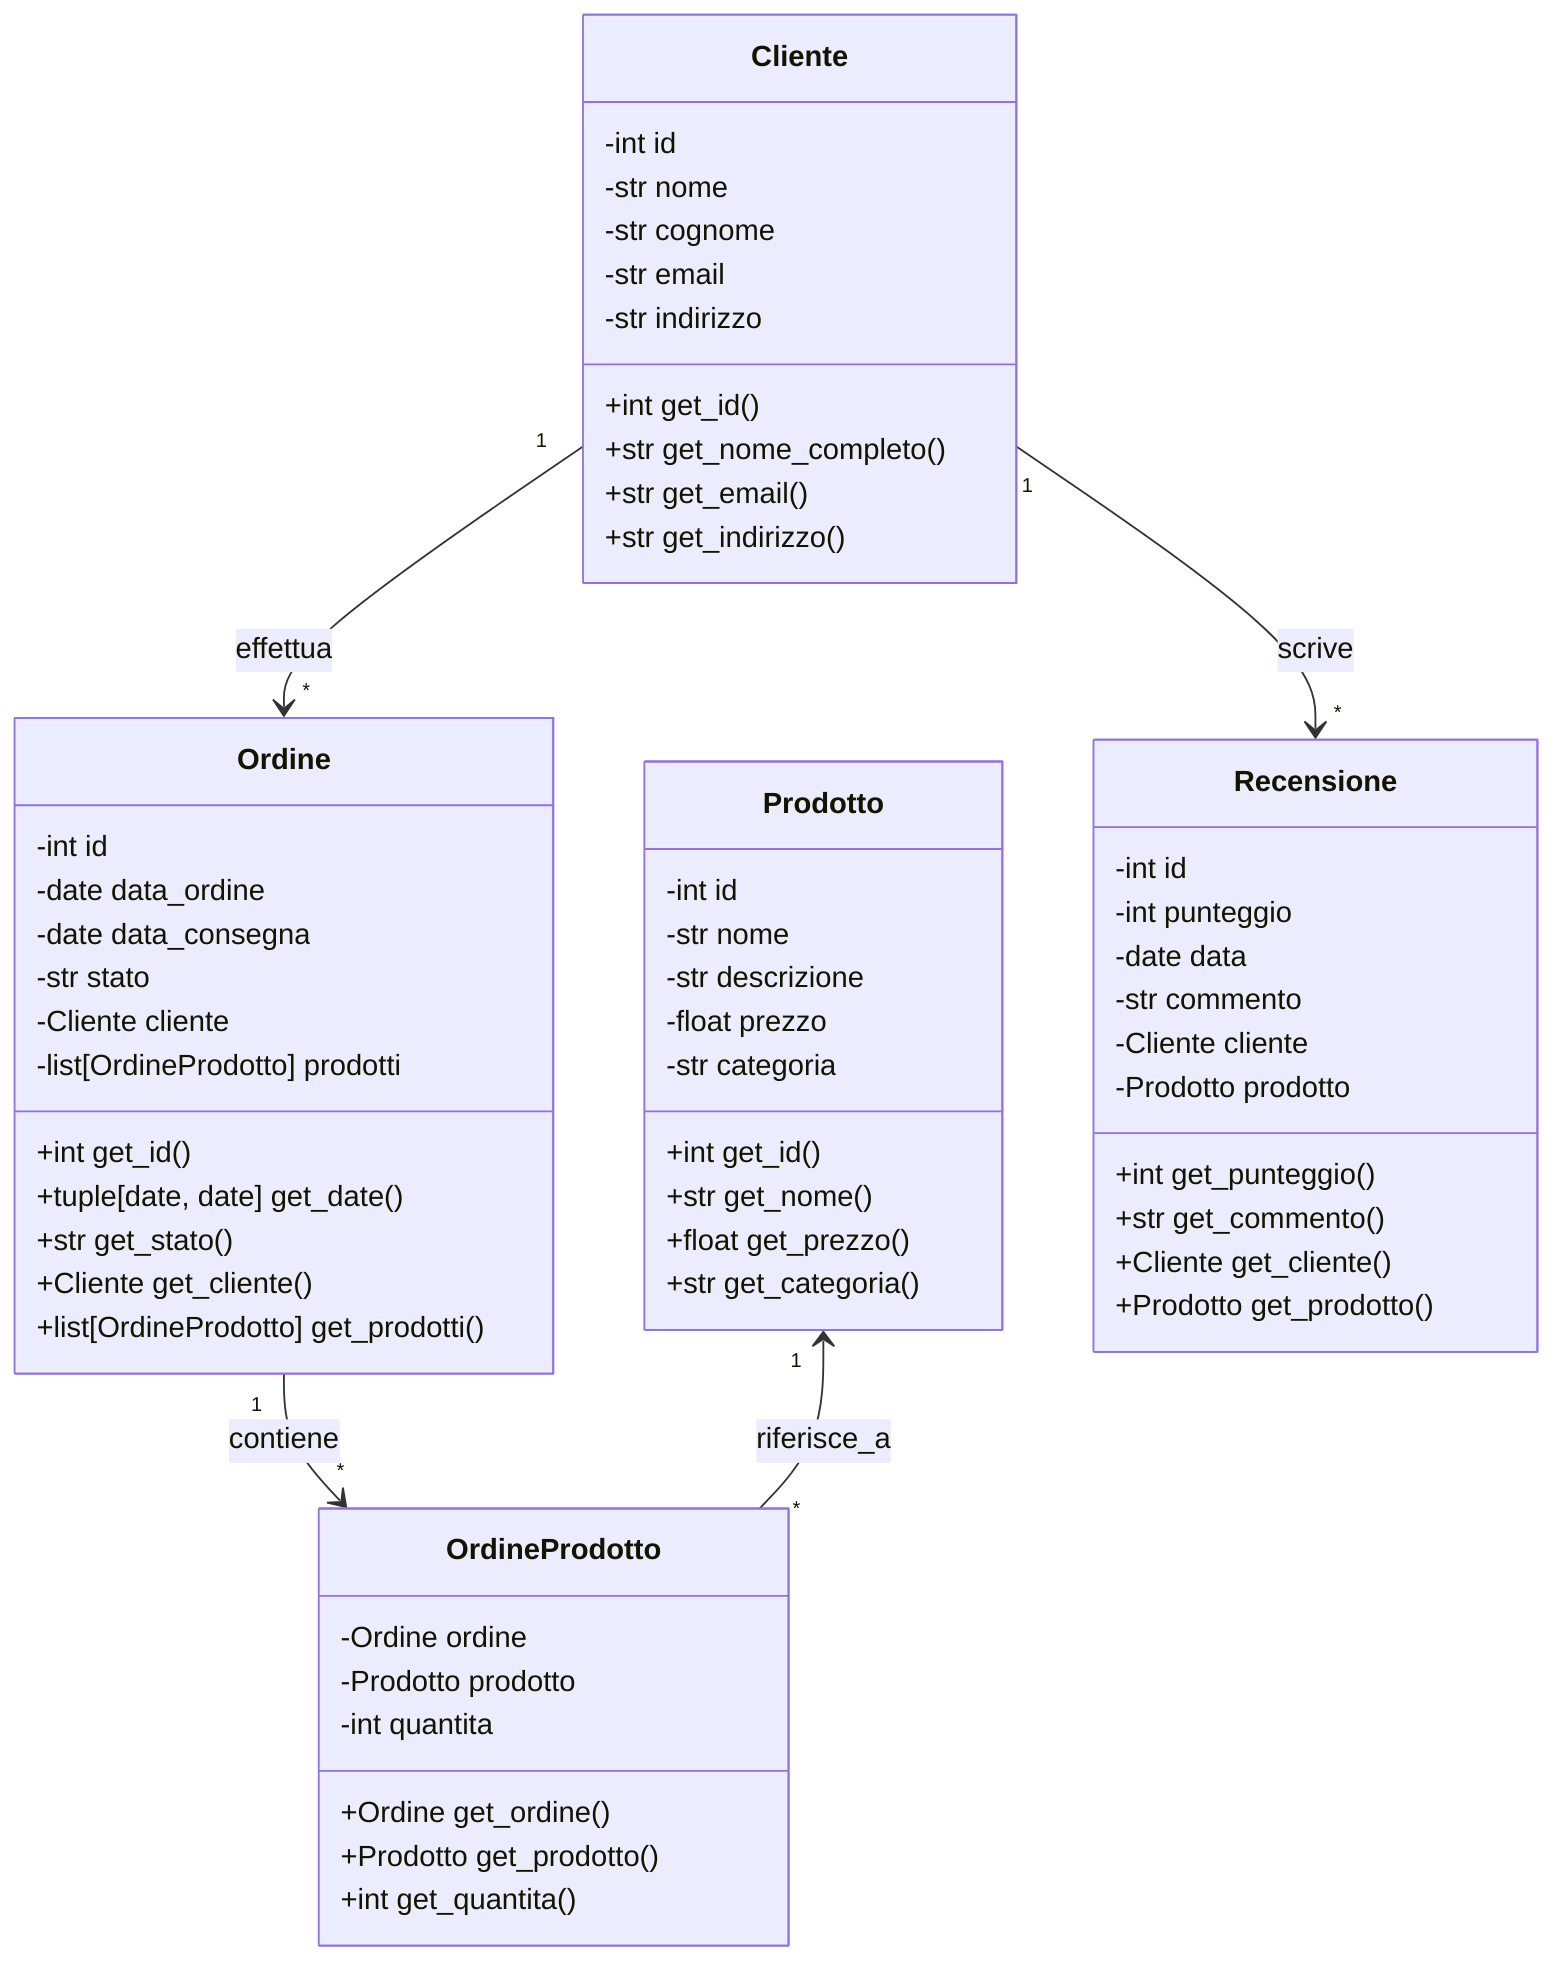 classDiagram

    class Prodotto {
        -int id
        -str nome 
        -str descrizione
        -float prezzo
        -str categoria
        +int get_id()
        +str get_nome()
        +float get_prezzo()
        +str get_categoria()
    }

    class OrdineProdotto {
        -Ordine ordine
        -Prodotto prodotto 
        -int quantita
        +Ordine get_ordine()
        +Prodotto get_prodotto()
        +int get_quantita()
    }

    class Ordine {
        -int id
        -date data_ordine
        -date data_consegna
        -str stato
        -Cliente cliente
        -list[OrdineProdotto] prodotti
        +int get_id()
        +tuple[date, date] get_date()
        +str get_stato()
        +Cliente get_cliente()
        +list[OrdineProdotto] get_prodotti()
    }
    class Cliente {
        -int id
        -str nome
        -str cognome
        -str email
        -str indirizzo
        +int get_id()
        +str get_nome_completo()
        +str get_email()
        +str get_indirizzo()
    }


    class Recensione {
        -int id
        -int punteggio
        -date data
        -str commento
        -Cliente cliente
        -Prodotto prodotto
        +int get_punteggio()
        +str get_commento()
        +Cliente get_cliente()
        +Prodotto get_prodotto()
    }

    Cliente "1" --> "*" Ordine : effettua
    Cliente "1" --> "*" Recensione : scrive
    Ordine "1" --> "*" OrdineProdotto : contiene
    Prodotto "1" <-- "*" OrdineProdotto : riferisce_a
